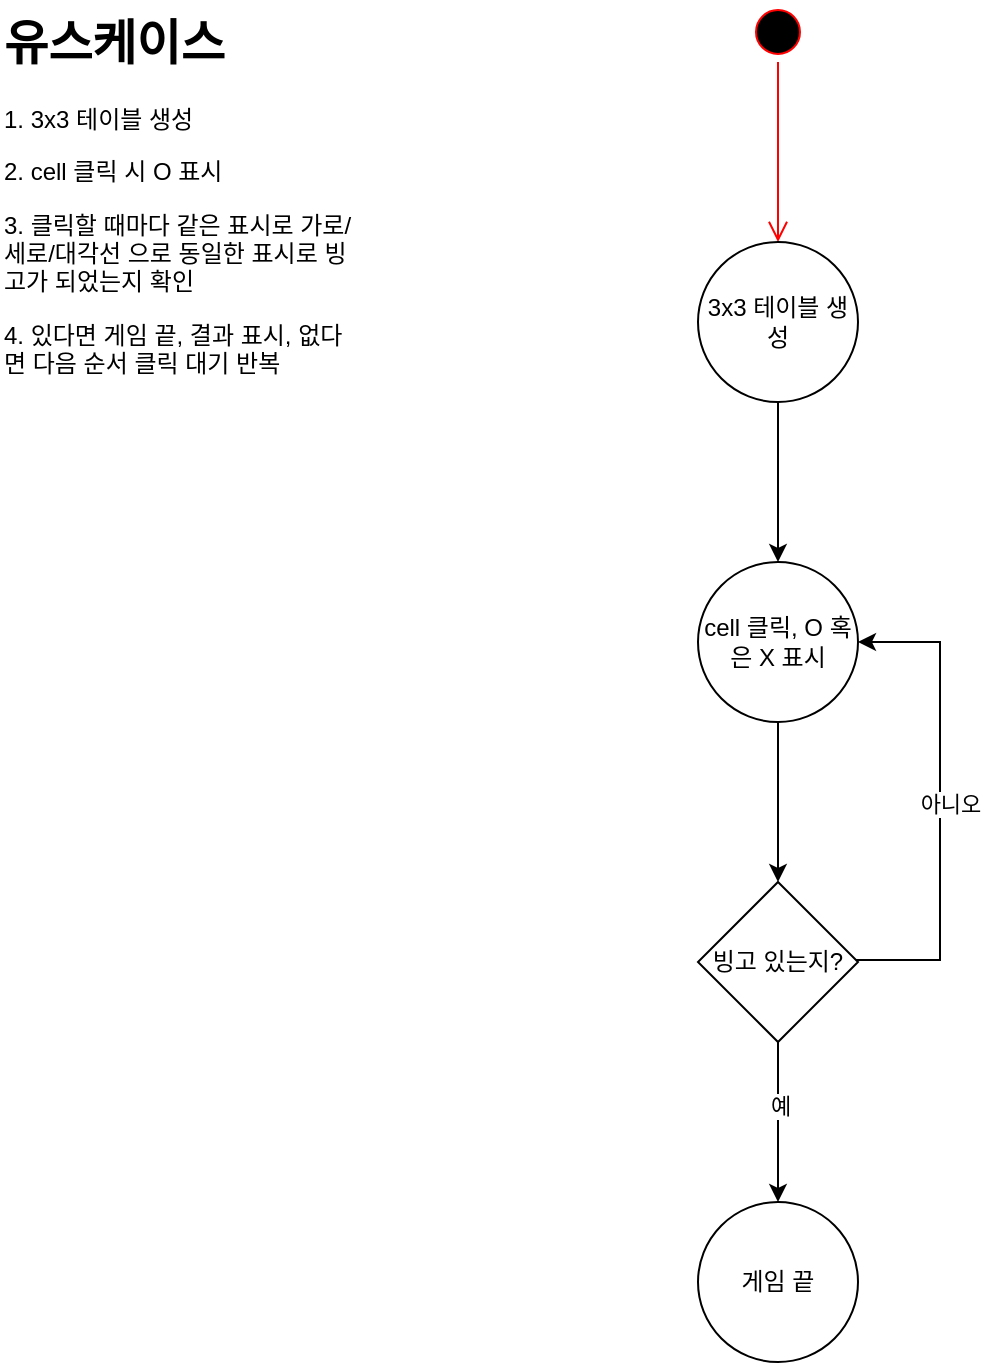 <mxfile version="27.0.9">
  <diagram name="페이지-1" id="C5JIVh7tEAiHGOZcV6pu">
    <mxGraphModel dx="896" dy="850" grid="1" gridSize="10" guides="1" tooltips="1" connect="1" arrows="1" fold="1" page="1" pageScale="1" pageWidth="827" pageHeight="1169" math="0" shadow="0">
      <root>
        <mxCell id="0" />
        <mxCell id="1" parent="0" />
        <mxCell id="MFcExFCNKw-19StfSA69-1" value="&lt;h1 style=&quot;margin-top: 0px;&quot;&gt;유스케이스&lt;/h1&gt;&lt;p&gt;1. 3x3 테이블 생성&lt;/p&gt;&lt;p&gt;2. cell 클릭 시 O 표시&lt;/p&gt;&lt;p&gt;3. 클릭할 때마다 같은 표시로 가로/세로/대각선 으로 동일한 표시로 빙고가 되었는지 확인&lt;/p&gt;&lt;p&gt;4. 있다면 게임 끝, 결과 표시, 없다면 다음 순서 클릭 대기 반복&lt;/p&gt;" style="text;html=1;whiteSpace=wrap;overflow=hidden;rounded=0;" vertex="1" parent="1">
          <mxGeometry x="40" y="40" width="180" height="200" as="geometry" />
        </mxCell>
        <mxCell id="MFcExFCNKw-19StfSA69-3" value="" style="ellipse;html=1;shape=startState;fillColor=#000000;strokeColor=#ff0000;" vertex="1" parent="1">
          <mxGeometry x="414" y="40" width="30" height="30" as="geometry" />
        </mxCell>
        <mxCell id="MFcExFCNKw-19StfSA69-4" value="" style="edgeStyle=orthogonalEdgeStyle;html=1;verticalAlign=bottom;endArrow=open;endSize=8;strokeColor=#ff0000;rounded=0;" edge="1" source="MFcExFCNKw-19StfSA69-3" parent="1" target="MFcExFCNKw-19StfSA69-5">
          <mxGeometry relative="1" as="geometry">
            <mxPoint x="429" y="130" as="targetPoint" />
          </mxGeometry>
        </mxCell>
        <mxCell id="MFcExFCNKw-19StfSA69-7" value="" style="edgeStyle=orthogonalEdgeStyle;rounded=0;orthogonalLoop=1;jettySize=auto;html=1;" edge="1" parent="1" source="MFcExFCNKw-19StfSA69-5" target="MFcExFCNKw-19StfSA69-6">
          <mxGeometry relative="1" as="geometry" />
        </mxCell>
        <mxCell id="MFcExFCNKw-19StfSA69-5" value="3x3 테이블 생성" style="ellipse;whiteSpace=wrap;html=1;aspect=fixed;" vertex="1" parent="1">
          <mxGeometry x="389" y="160" width="80" height="80" as="geometry" />
        </mxCell>
        <mxCell id="MFcExFCNKw-19StfSA69-11" value="" style="edgeStyle=orthogonalEdgeStyle;rounded=0;orthogonalLoop=1;jettySize=auto;html=1;" edge="1" parent="1" source="MFcExFCNKw-19StfSA69-6" target="MFcExFCNKw-19StfSA69-10">
          <mxGeometry relative="1" as="geometry">
            <Array as="points">
              <mxPoint x="429" y="420" />
              <mxPoint x="429" y="420" />
            </Array>
          </mxGeometry>
        </mxCell>
        <mxCell id="MFcExFCNKw-19StfSA69-6" value="cell 클릭, O 혹은 X 표시" style="ellipse;whiteSpace=wrap;html=1;" vertex="1" parent="1">
          <mxGeometry x="389" y="320" width="80" height="80" as="geometry" />
        </mxCell>
        <mxCell id="MFcExFCNKw-19StfSA69-12" style="edgeStyle=orthogonalEdgeStyle;rounded=0;orthogonalLoop=1;jettySize=auto;html=1;entryX=1;entryY=0.5;entryDx=0;entryDy=0;exitX=0.925;exitY=0.488;exitDx=0;exitDy=0;exitPerimeter=0;" edge="1" parent="1" source="MFcExFCNKw-19StfSA69-10" target="MFcExFCNKw-19StfSA69-6">
          <mxGeometry relative="1" as="geometry">
            <mxPoint x="510" y="550" as="sourcePoint" />
            <mxPoint x="510" y="390" as="targetPoint" />
            <Array as="points">
              <mxPoint x="510" y="519" />
              <mxPoint x="510" y="360" />
            </Array>
          </mxGeometry>
        </mxCell>
        <mxCell id="MFcExFCNKw-19StfSA69-13" value="아니오" style="edgeLabel;html=1;align=center;verticalAlign=middle;resizable=0;points=[];" vertex="1" connectable="0" parent="MFcExFCNKw-19StfSA69-12">
          <mxGeometry x="0.012" y="-5" relative="1" as="geometry">
            <mxPoint as="offset" />
          </mxGeometry>
        </mxCell>
        <mxCell id="MFcExFCNKw-19StfSA69-19" value="" style="edgeStyle=orthogonalEdgeStyle;rounded=0;orthogonalLoop=1;jettySize=auto;html=1;" edge="1" parent="1" source="MFcExFCNKw-19StfSA69-10" target="MFcExFCNKw-19StfSA69-18">
          <mxGeometry relative="1" as="geometry" />
        </mxCell>
        <mxCell id="MFcExFCNKw-19StfSA69-20" value="예" style="edgeLabel;html=1;align=center;verticalAlign=middle;resizable=0;points=[];" vertex="1" connectable="0" parent="MFcExFCNKw-19StfSA69-19">
          <mxGeometry x="-0.2" y="1" relative="1" as="geometry">
            <mxPoint as="offset" />
          </mxGeometry>
        </mxCell>
        <mxCell id="MFcExFCNKw-19StfSA69-10" value="빙고 있는지?" style="rhombus;whiteSpace=wrap;html=1;" vertex="1" parent="1">
          <mxGeometry x="389" y="480" width="80" height="80" as="geometry" />
        </mxCell>
        <mxCell id="MFcExFCNKw-19StfSA69-18" value="게임 끝" style="ellipse;whiteSpace=wrap;html=1;" vertex="1" parent="1">
          <mxGeometry x="389" y="640" width="80" height="80" as="geometry" />
        </mxCell>
      </root>
    </mxGraphModel>
  </diagram>
</mxfile>
